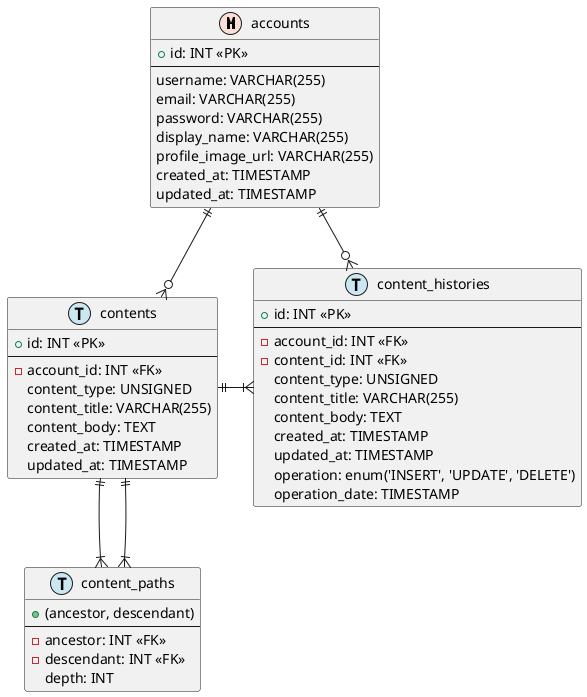 @startuml

!define MASTER F9DFD5
!define TRANSACTION CAE7F2

entity accounts as "accounts" <<M,MASTER>> {
    + id: INT <<PK>>
    --
    username: VARCHAR(255)
    email: VARCHAR(255)
    password: VARCHAR(255)
    display_name: VARCHAR(255)
    profile_image_url: VARCHAR(255)
    created_at: TIMESTAMP
    updated_at: TIMESTAMP
}

entity contents as "contents" <<T,TRANSACTION>> {
    + id: INT <<PK>>
    --
    - account_id: INT <<FK>>
    content_type: UNSIGNED
    content_title: VARCHAR(255)
    content_body: TEXT
    created_at: TIMESTAMP
    updated_at: TIMESTAMP
}

entity content_histories as "content_histories" <<T,TRANSACTION>> {
    + id: INT <<PK>>
    --
    - account_id: INT <<FK>>
    - content_id: INT <<FK>>
    content_type: UNSIGNED
    content_title: VARCHAR(255)
    content_body: TEXT
    created_at: TIMESTAMP
    updated_at: TIMESTAMP
    operation: enum('INSERT', 'UPDATE', 'DELETE')
    operation_date: TIMESTAMP
}

entity content_paths as "content_paths" <<T,TRANSACTION>> {
    + (ancestor, descendant)
    --
    - ancestor: INT <<FK>>
    - descendant: INT <<FK>>
    depth: INT
}

accounts ||--o{ contents
accounts ||--o{ content_histories
contents ||-right-|{ content_histories
contents ||--|{ content_paths
contents ||--|{ content_paths

@enduml
